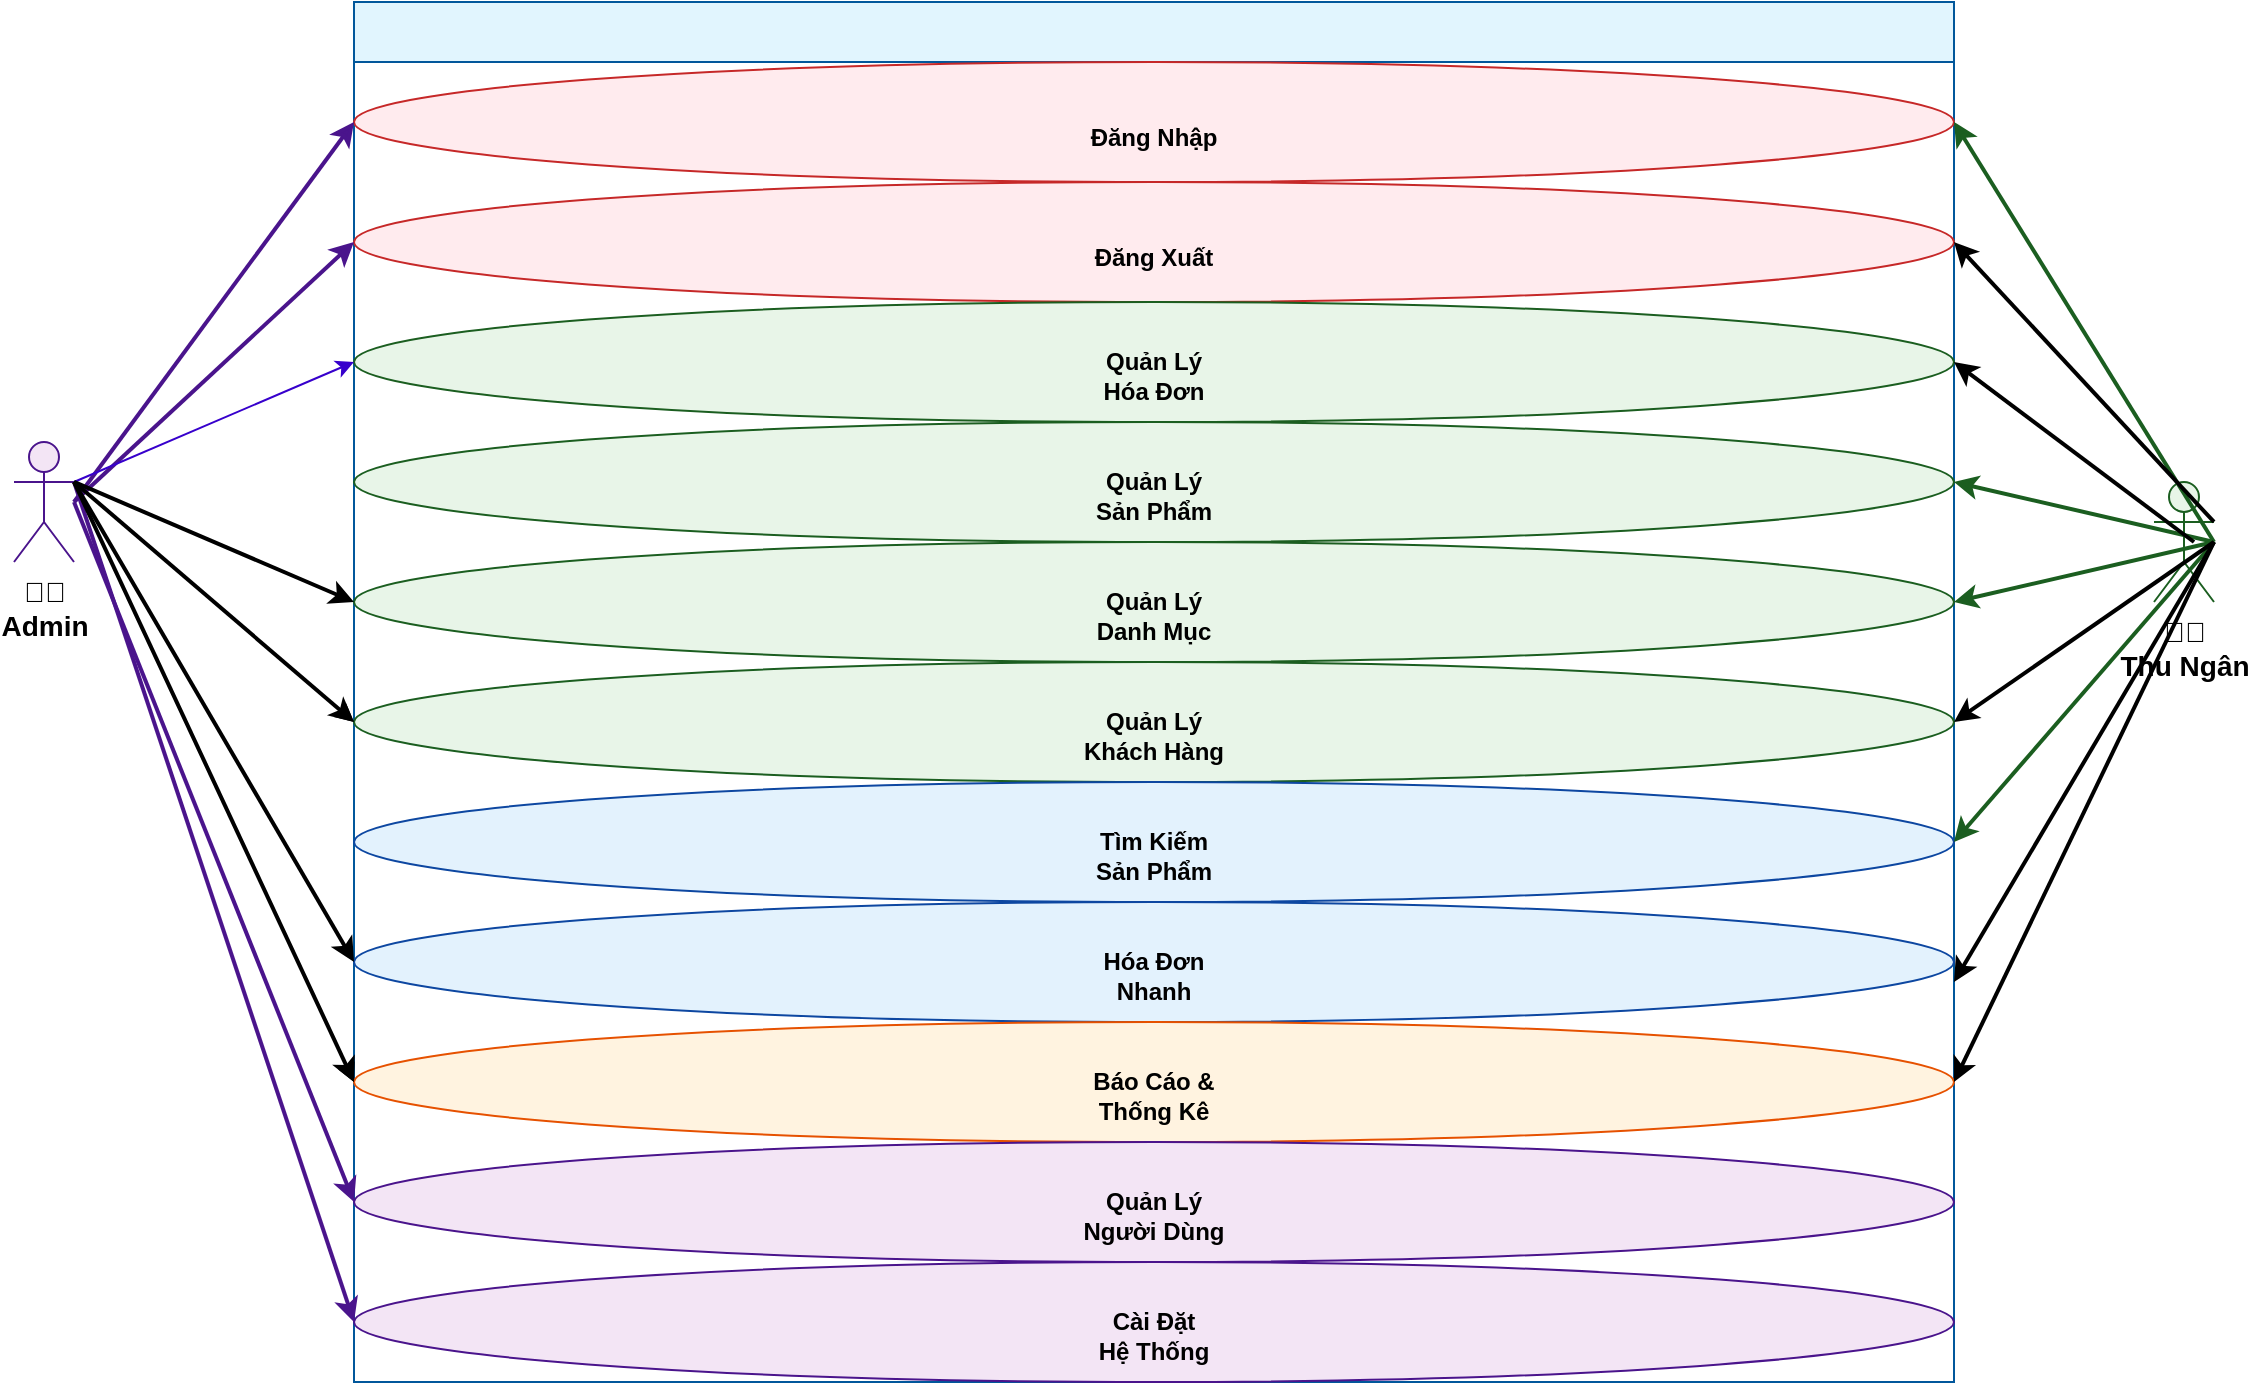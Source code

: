 <mxfile version="28.2.0">
  <diagram name="POS Use Case Simple" id="pos-use-case-simple">
    <mxGraphModel dx="1477" dy="883" grid="1" gridSize="10" guides="1" tooltips="1" connect="1" arrows="1" fold="1" page="1" pageScale="1" pageWidth="1169" pageHeight="827" background="light-dark(#FFFFFF,#FFFFFF)" math="0" shadow="0">
      <root>
        <mxCell id="0" />
        <mxCell id="1" parent="0" />
        <mxCell id="system-boundary" value="" style="swimlane;fontStyle=1;align=center;verticalAlign=top;childLayout=stackLayout;horizontal=1;startSize=30;horizontalStack=0;resizeParent=1;resizeParentMax=0;resizeLast=0;collapsible=1;marginBottom=0;whiteSpace=wrap;html=1;fillColor=#e1f5fe;strokeColor=#01579b;fontSize=16;fontStyle=1;" parent="1" vertex="1">
          <mxGeometry x="200" y="100" width="800" height="690" as="geometry" />
        </mxCell>
        <mxCell id="login" value="&lt;br&gt;Đăng Nhập" style="ellipse;whiteSpace=wrap;html=1;fillColor=#ffebee;strokeColor=#c62828;fontSize=12;fontStyle=1;" parent="system-boundary" vertex="1">
          <mxGeometry y="30" width="800" height="60" as="geometry" />
        </mxCell>
        <mxCell id="logout" value="&lt;br&gt;Đăng Xuất" style="ellipse;whiteSpace=wrap;html=1;fillColor=#ffebee;strokeColor=#c62828;fontSize=12;fontStyle=1;" parent="system-boundary" vertex="1">
          <mxGeometry y="90" width="800" height="60" as="geometry" />
        </mxCell>
        <mxCell id="invoice-mgmt" value="&lt;br&gt;Quản Lý&lt;br&gt;Hóa Đơn" style="ellipse;whiteSpace=wrap;html=1;fillColor=#e8f5e8;strokeColor=#1b5e20;fontSize=12;fontStyle=1;" parent="system-boundary" vertex="1">
          <mxGeometry y="150" width="800" height="60" as="geometry" />
        </mxCell>
        <mxCell id="product-mgmt" value="&lt;br&gt;Quản Lý&lt;br&gt;Sản Phẩm" style="ellipse;whiteSpace=wrap;html=1;fillColor=#e8f5e8;strokeColor=#1b5e20;fontSize=12;fontStyle=1;" parent="system-boundary" vertex="1">
          <mxGeometry y="210" width="800" height="60" as="geometry" />
        </mxCell>
        <mxCell id="category-mgmt" value="&lt;br&gt;Quản Lý&lt;br&gt;Danh Mục" style="ellipse;whiteSpace=wrap;html=1;fillColor=#e8f5e8;strokeColor=#1b5e20;fontSize=12;fontStyle=1;" parent="system-boundary" vertex="1">
          <mxGeometry y="270" width="800" height="60" as="geometry" />
        </mxCell>
        <mxCell id="customer-mgmt" value="&lt;br&gt;Quản Lý&lt;br&gt;Khách Hàng" style="ellipse;whiteSpace=wrap;html=1;fillColor=#e8f5e8;strokeColor=#1b5e20;fontSize=12;fontStyle=1;" parent="system-boundary" vertex="1">
          <mxGeometry y="330" width="800" height="60" as="geometry" />
        </mxCell>
        <mxCell id="product-search" value="&lt;br&gt;Tìm Kiếm&lt;br&gt;Sản Phẩm" style="ellipse;whiteSpace=wrap;html=1;fillColor=#e3f2fd;strokeColor=#0d47a1;fontSize=12;fontStyle=1;" parent="system-boundary" vertex="1">
          <mxGeometry y="390" width="800" height="60" as="geometry" />
        </mxCell>
        <mxCell id="quick-invoice" value="&lt;br&gt;Hóa Đơn&lt;br&gt;Nhanh" style="ellipse;whiteSpace=wrap;html=1;fillColor=#e3f2fd;strokeColor=#0d47a1;fontSize=12;fontStyle=1;" parent="system-boundary" vertex="1">
          <mxGeometry y="450" width="800" height="60" as="geometry" />
        </mxCell>
        <mxCell id="reports" value="&lt;br&gt;Báo Cáo &amp;amp;&lt;br&gt;Thống Kê" style="ellipse;whiteSpace=wrap;html=1;fillColor=#fff3e0;strokeColor=#e65100;fontSize=12;fontStyle=1;" parent="system-boundary" vertex="1">
          <mxGeometry y="510" width="800" height="60" as="geometry" />
        </mxCell>
        <mxCell id="user-mgmt" value="&lt;br&gt;Quản Lý&lt;br&gt;Người Dùng" style="ellipse;whiteSpace=wrap;html=1;fillColor=#f3e5f5;strokeColor=#4a148c;fontSize=12;fontStyle=1;" parent="system-boundary" vertex="1">
          <mxGeometry y="570" width="800" height="60" as="geometry" />
        </mxCell>
        <mxCell id="system-settings" value="&lt;br&gt;Cài Đặt&lt;br&gt;Hệ Thống" style="ellipse;whiteSpace=wrap;html=1;fillColor=#f3e5f5;strokeColor=#4a148c;fontSize=12;fontStyle=1;" parent="system-boundary" vertex="1">
          <mxGeometry y="630" width="800" height="60" as="geometry" />
        </mxCell>
        <mxCell id="admin" value="👨‍💼&#xa;Admin" style="shape=umlActor;verticalLabelPosition=bottom;verticalAlign=top;html=1;outlineConnect=0;fillColor=#f3e5f5;strokeColor=#4a148c;fontSize=14;fontStyle=1;" parent="1" vertex="1">
          <mxGeometry x="30" y="320" width="30" height="60" as="geometry" />
        </mxCell>
        <mxCell id="cashier" value="👩‍💼&#xa;Thu Ngân" style="shape=umlActor;verticalLabelPosition=bottom;verticalAlign=top;html=1;outlineConnect=0;fillColor=#e8f5e8;strokeColor=#1b5e20;fontSize=14;fontStyle=1;" parent="1" vertex="1">
          <mxGeometry x="1100" y="340" width="30" height="60" as="geometry" />
        </mxCell>
        <mxCell id="admin-login" value="" style="endArrow=classic;html=1;rounded=0;exitX=1;exitY=0.5;exitDx=0;exitDy=0;entryX=0;entryY=0.5;entryDx=0;entryDy=0;strokeColor=#4a148c;strokeWidth=2;" parent="1" source="admin" target="login" edge="1">
          <mxGeometry width="50" height="50" relative="1" as="geometry">
            <mxPoint x="400" y="400" as="sourcePoint" />
            <mxPoint x="450" y="350" as="targetPoint" />
          </mxGeometry>
        </mxCell>
        <mxCell id="admin-logout" value="" style="endArrow=classic;html=1;rounded=0;exitX=1;exitY=0.5;exitDx=0;exitDy=0;entryX=0;entryY=0.5;entryDx=0;entryDy=0;strokeColor=#4a148c;strokeWidth=2;" parent="1" source="admin" target="logout" edge="1">
          <mxGeometry width="50" height="50" relative="1" as="geometry">
            <mxPoint x="400" y="400" as="sourcePoint" />
            <mxPoint x="450" y="350" as="targetPoint" />
          </mxGeometry>
        </mxCell>
        <mxCell id="admin-user-mgmt" value="" style="endArrow=classic;html=1;rounded=0;exitX=1;exitY=0.5;exitDx=0;exitDy=0;entryX=0;entryY=0.5;entryDx=0;entryDy=0;strokeColor=#4a148c;strokeWidth=2;" parent="1" source="admin" target="user-mgmt" edge="1">
          <mxGeometry width="50" height="50" relative="1" as="geometry">
            <mxPoint x="400" y="400" as="sourcePoint" />
            <mxPoint x="450" y="350" as="targetPoint" />
          </mxGeometry>
        </mxCell>
        <mxCell id="admin-system-settings" value="" style="endArrow=classic;html=1;rounded=0;entryX=0;entryY=0.5;entryDx=0;entryDy=0;strokeColor=#4a148c;strokeWidth=2;exitX=1;exitY=0.333;exitDx=0;exitDy=0;exitPerimeter=0;" parent="1" target="system-settings" edge="1" source="admin">
          <mxGeometry width="50" height="50" relative="1" as="geometry">
            <mxPoint x="110" y="230" as="sourcePoint" />
            <mxPoint x="450" y="350" as="targetPoint" />
          </mxGeometry>
        </mxCell>
        <mxCell id="cashier-login" value="" style="endArrow=classic;html=1;rounded=0;exitX=1;exitY=0.5;exitDx=0;exitDy=0;entryX=1;entryY=0.5;entryDx=0;entryDy=0;strokeColor=#1B5E20;strokeWidth=2;" parent="1" source="cashier" target="login" edge="1">
          <mxGeometry width="50" height="50" relative="1" as="geometry">
            <mxPoint x="400" y="400" as="sourcePoint" />
            <mxPoint x="450" y="350" as="targetPoint" />
          </mxGeometry>
        </mxCell>
        <mxCell id="cashier-invoice" value="" style="endArrow=classic;html=1;rounded=0;exitX=1;exitY=0.5;exitDx=0;exitDy=0;strokeColor=#1b5e20;strokeWidth=2;entryX=1;entryY=0.5;entryDx=0;entryDy=0;" parent="1" source="cashier" edge="1" target="category-mgmt">
          <mxGeometry width="50" height="50" relative="1" as="geometry">
            <mxPoint x="400" y="400" as="sourcePoint" />
            <mxPoint x="1010" y="360" as="targetPoint" />
          </mxGeometry>
        </mxCell>
        <mxCell id="cashier-product" value="" style="endArrow=classic;html=1;rounded=0;exitX=1;exitY=0.5;exitDx=0;exitDy=0;entryX=1;entryY=0.5;entryDx=0;entryDy=0;strokeColor=#1b5e20;strokeWidth=2;" parent="1" source="cashier" target="product-mgmt" edge="1">
          <mxGeometry width="50" height="50" relative="1" as="geometry">
            <mxPoint x="400" y="400" as="sourcePoint" />
            <mxPoint x="450" y="350" as="targetPoint" />
          </mxGeometry>
        </mxCell>
        <mxCell id="cashier-search" value="" style="endArrow=classic;html=1;rounded=0;exitX=1;exitY=0.5;exitDx=0;exitDy=0;entryX=1;entryY=0.5;entryDx=0;entryDy=0;strokeColor=#1b5e20;strokeWidth=2;" parent="1" source="cashier" target="product-search" edge="1">
          <mxGeometry width="50" height="50" relative="1" as="geometry">
            <mxPoint x="400" y="400" as="sourcePoint" />
            <mxPoint x="450" y="350" as="targetPoint" />
          </mxGeometry>
        </mxCell>
        <mxCell id="rb6YHNMGlPoPFQgAvibn-2" value="" style="endArrow=classic;html=1;rounded=0;entryX=0;entryY=0.5;entryDx=0;entryDy=0;exitX=1;exitY=0.333;exitDx=0;exitDy=0;exitPerimeter=0;fillColor=#6a00ff;strokeColor=#3700CC;" edge="1" parent="1" source="admin" target="invoice-mgmt">
          <mxGeometry width="50" height="50" relative="1" as="geometry">
            <mxPoint x="110" y="230" as="sourcePoint" />
            <mxPoint x="170" y="280" as="targetPoint" />
          </mxGeometry>
        </mxCell>
        <mxCell id="rb6YHNMGlPoPFQgAvibn-3" value="" style="endArrow=classic;html=1;rounded=0;entryX=0;entryY=0.5;entryDx=0;entryDy=0;exitX=1;exitY=0.333;exitDx=0;exitDy=0;exitPerimeter=0;" edge="1" parent="1" source="admin" target="reports">
          <mxGeometry width="50" height="50" relative="1" as="geometry">
            <mxPoint x="120" y="380" as="sourcePoint" />
            <mxPoint x="170" y="330" as="targetPoint" />
          </mxGeometry>
        </mxCell>
        <mxCell id="rb6YHNMGlPoPFQgAvibn-4" value="" style="endArrow=classic;html=1;rounded=0;exitX=1;exitY=0.333;exitDx=0;exitDy=0;exitPerimeter=0;strokeWidth=2;strokeColor=light-dark(#000000,#82BC86);" edge="1" parent="1" source="cashier">
          <mxGeometry width="50" height="50" relative="1" as="geometry">
            <mxPoint x="1110" y="380" as="sourcePoint" />
            <mxPoint x="1000" y="220" as="targetPoint" />
          </mxGeometry>
        </mxCell>
        <mxCell id="rb6YHNMGlPoPFQgAvibn-5" value="" style="endArrow=classic;html=1;rounded=0;exitX=1;exitY=0.333;exitDx=0;exitDy=0;exitPerimeter=0;strokeWidth=2;strokeColor=light-dark(#000000,#E8BAFF);" edge="1" parent="1" source="admin">
          <mxGeometry width="50" height="50" relative="1" as="geometry">
            <mxPoint x="120" y="540" as="sourcePoint" />
            <mxPoint x="200" y="640" as="targetPoint" />
          </mxGeometry>
        </mxCell>
        <mxCell id="rb6YHNMGlPoPFQgAvibn-6" value="" style="endArrow=classic;html=1;rounded=0;entryX=0;entryY=0.5;entryDx=0;entryDy=0;exitX=1;exitY=0.333;exitDx=0;exitDy=0;exitPerimeter=0;" edge="1" parent="1" source="admin" target="customer-mgmt">
          <mxGeometry width="50" height="50" relative="1" as="geometry">
            <mxPoint x="180" y="510" as="sourcePoint" />
            <mxPoint x="230" y="460" as="targetPoint" />
          </mxGeometry>
        </mxCell>
        <mxCell id="rb6YHNMGlPoPFQgAvibn-7" value="" style="endArrow=classic;html=1;rounded=0;entryX=0;entryY=0.5;entryDx=0;entryDy=0;exitX=1;exitY=0.333;exitDx=0;exitDy=0;exitPerimeter=0;strokeWidth=2;strokeColor=light-dark(#000000,#E8BAFF);" edge="1" parent="1" source="admin" target="category-mgmt">
          <mxGeometry width="50" height="50" relative="1" as="geometry">
            <mxPoint x="180" y="480" as="sourcePoint" />
            <mxPoint x="230" y="430" as="targetPoint" />
          </mxGeometry>
        </mxCell>
        <mxCell id="rb6YHNMGlPoPFQgAvibn-8" value="" style="endArrow=classic;html=1;rounded=0;exitX=1;exitY=0.333;exitDx=0;exitDy=0;exitPerimeter=0;strokeWidth=2;strokeColor=light-dark(#000000,#E8BAFF);" edge="1" parent="1" source="admin">
          <mxGeometry width="50" height="50" relative="1" as="geometry">
            <mxPoint x="60" y="350" as="sourcePoint" />
            <mxPoint x="200" y="460" as="targetPoint" />
          </mxGeometry>
        </mxCell>
        <mxCell id="rb6YHNMGlPoPFQgAvibn-9" value="" style="endArrow=classic;html=1;rounded=0;entryX=0;entryY=0.5;entryDx=0;entryDy=0;exitX=1;exitY=0.333;exitDx=0;exitDy=0;exitPerimeter=0;strokeWidth=2;strokeColor=light-dark(#000000,#E8BAFF);" edge="1" parent="1" source="admin" target="quick-invoice">
          <mxGeometry width="50" height="50" relative="1" as="geometry">
            <mxPoint x="110" y="230" as="sourcePoint" />
            <mxPoint x="130" y="430" as="targetPoint" />
          </mxGeometry>
        </mxCell>
        <mxCell id="rb6YHNMGlPoPFQgAvibn-10" value="" style="endArrow=classic;html=1;rounded=0;entryX=1;entryY=0.5;entryDx=0;entryDy=0;strokeWidth=2;strokeColor=light-dark(#000000,#82BC86);" edge="1" parent="1" target="invoice-mgmt">
          <mxGeometry width="50" height="50" relative="1" as="geometry">
            <mxPoint x="1120" y="370" as="sourcePoint" />
            <mxPoint x="1140" y="590" as="targetPoint" />
          </mxGeometry>
        </mxCell>
        <mxCell id="rb6YHNMGlPoPFQgAvibn-12" value="" style="endArrow=classic;html=1;rounded=0;entryX=1;entryY=0.5;entryDx=0;entryDy=0;strokeWidth=2;strokeColor=light-dark(#000000,#82BC86);" edge="1" parent="1" target="reports">
          <mxGeometry width="50" height="50" relative="1" as="geometry">
            <mxPoint x="1130" y="370" as="sourcePoint" />
            <mxPoint x="1130" y="700" as="targetPoint" />
          </mxGeometry>
        </mxCell>
        <mxCell id="rb6YHNMGlPoPFQgAvibn-13" value="" style="endArrow=classic;html=1;rounded=0;entryX=1;entryY=0.5;entryDx=0;entryDy=0;strokeWidth=2;strokeColor=light-dark(#000000,#82BC86);" edge="1" parent="1" target="customer-mgmt">
          <mxGeometry width="50" height="50" relative="1" as="geometry">
            <mxPoint x="1130" y="370" as="sourcePoint" />
            <mxPoint x="1160" y="740" as="targetPoint" />
          </mxGeometry>
        </mxCell>
        <mxCell id="rb6YHNMGlPoPFQgAvibn-14" value="" style="endArrow=classic;html=1;rounded=0;strokeWidth=2;strokeColor=light-dark(#000000,#82BC86);" edge="1" parent="1">
          <mxGeometry width="50" height="50" relative="1" as="geometry">
            <mxPoint x="1130" y="370" as="sourcePoint" />
            <mxPoint x="1000" y="590" as="targetPoint" />
          </mxGeometry>
        </mxCell>
      </root>
    </mxGraphModel>
  </diagram>
</mxfile>
